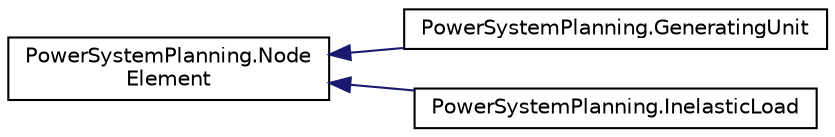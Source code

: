 digraph "Graphical Class Hierarchy"
{
  edge [fontname="Helvetica",fontsize="10",labelfontname="Helvetica",labelfontsize="10"];
  node [fontname="Helvetica",fontsize="10",shape=record];
  rankdir="LR";
  Node1 [label="PowerSystemPlanning.Node\lElement",height=0.2,width=0.4,color="black", fillcolor="white", style="filled",URL="$class_power_system_planning_1_1_node_element.html",tooltip="Represents any element that is connected to a single node. "];
  Node1 -> Node2 [dir="back",color="midnightblue",fontsize="10",style="solid",fontname="Helvetica"];
  Node2 [label="PowerSystemPlanning.GeneratingUnit",height=0.2,width=0.4,color="black", fillcolor="white", style="filled",URL="$class_power_system_planning_1_1_generating_unit.html",tooltip="Represents a single generating unit in a given power system. "];
  Node1 -> Node3 [dir="back",color="midnightblue",fontsize="10",style="solid",fontname="Helvetica"];
  Node3 [label="PowerSystemPlanning.InelasticLoad",height=0.2,width=0.4,color="black", fillcolor="white", style="filled",URL="$class_power_system_planning_1_1_inelastic_load.html",tooltip="An inelastic load connected to a given power system (i.e. with fixed consumption regardless of the pr..."];
}
